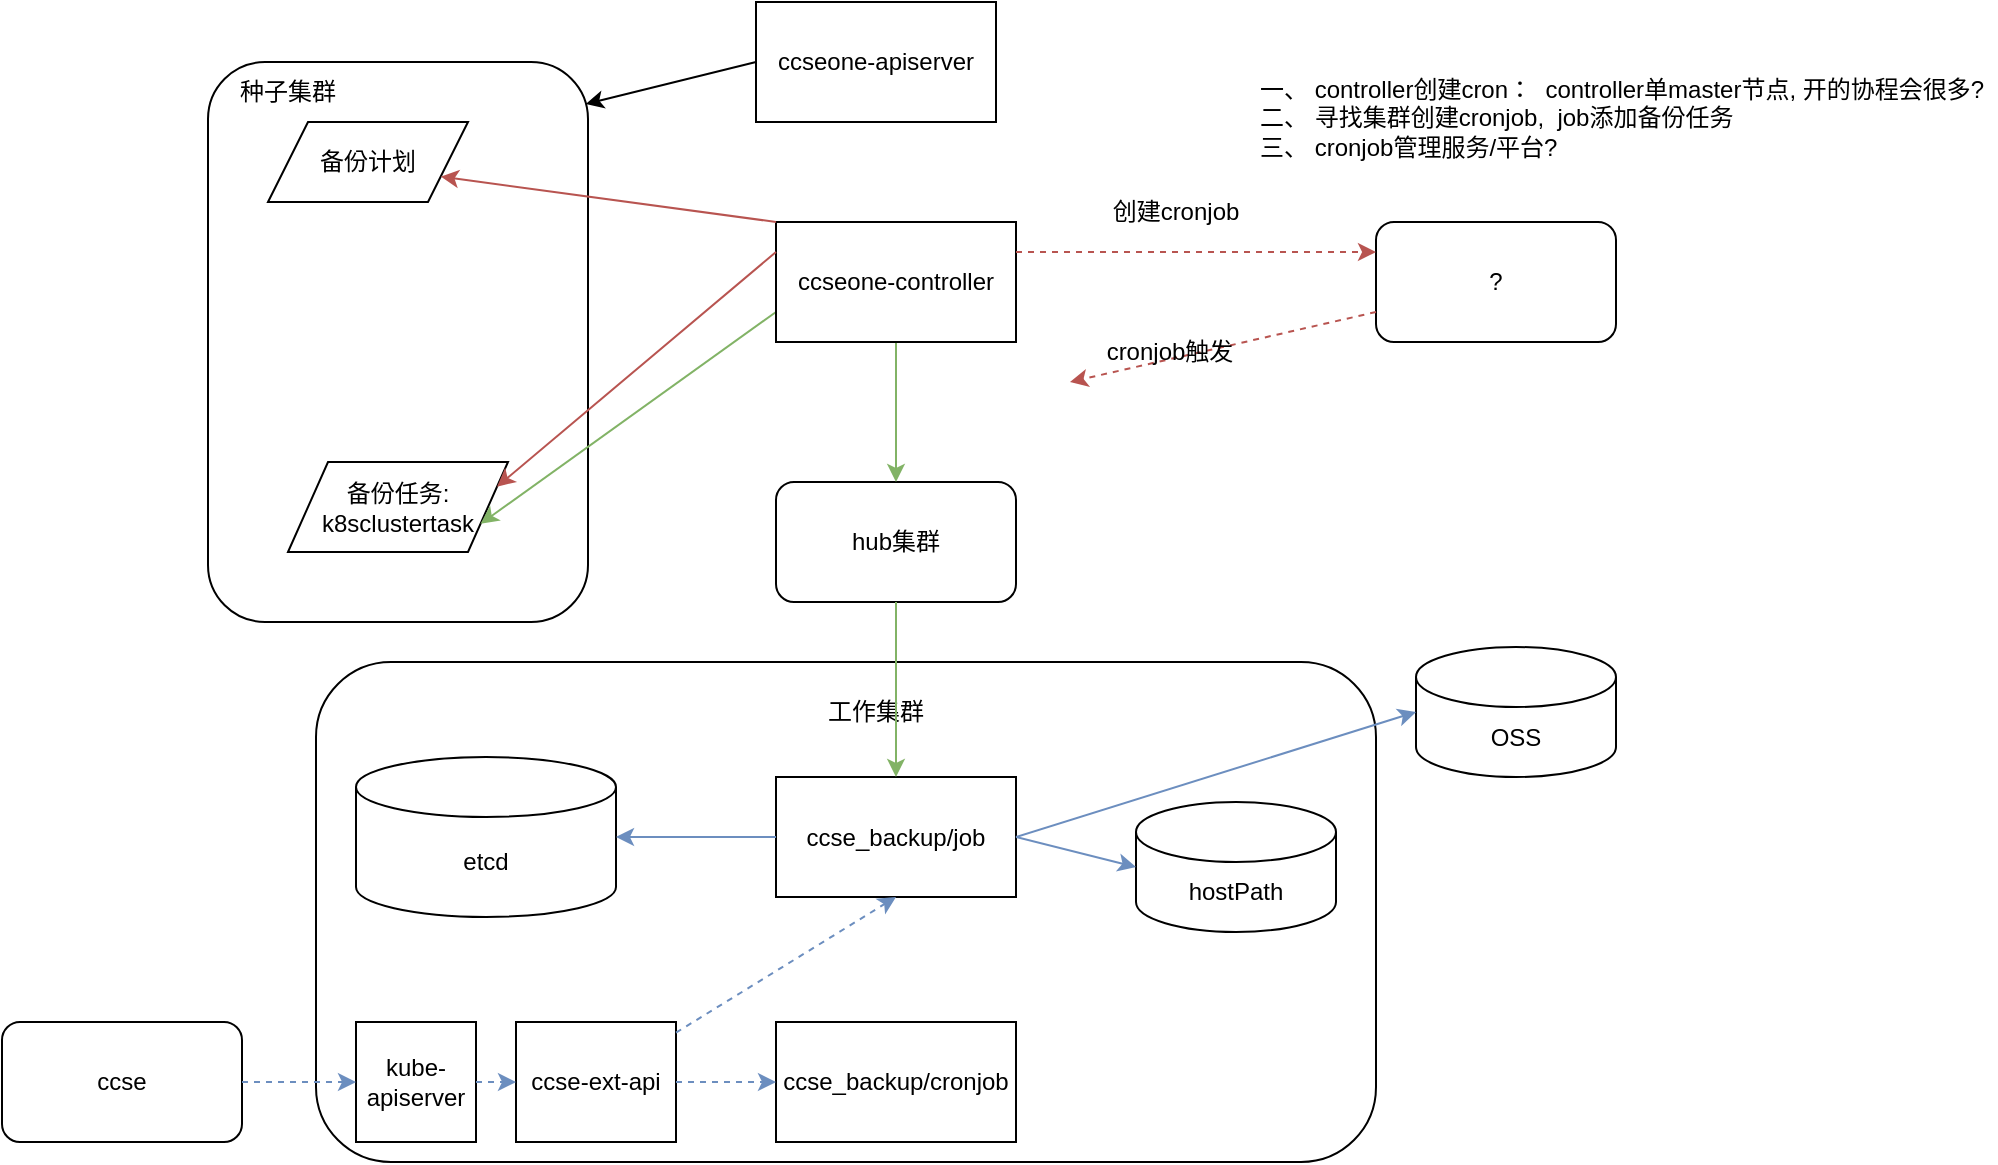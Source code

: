 <mxfile version="21.6.7" type="github" pages="2">
  <diagram name="第 1 页" id="Xc9G24RDaqmZXno-PCHf">
    <mxGraphModel dx="1799" dy="1003" grid="1" gridSize="10" guides="1" tooltips="1" connect="1" arrows="1" fold="1" page="1" pageScale="1" pageWidth="827" pageHeight="1169" math="0" shadow="0">
      <root>
        <mxCell id="0" />
        <mxCell id="1" parent="0" />
        <mxCell id="TAdzys8bT-mZB0Ie5Mji-37" value="" style="rounded=1;whiteSpace=wrap;html=1;" vertex="1" parent="1">
          <mxGeometry x="277" y="460" width="530" height="250" as="geometry" />
        </mxCell>
        <mxCell id="TAdzys8bT-mZB0Ie5Mji-15" value="" style="rounded=1;whiteSpace=wrap;html=1;" vertex="1" parent="1">
          <mxGeometry x="223" y="160" width="190" height="280" as="geometry" />
        </mxCell>
        <mxCell id="TAdzys8bT-mZB0Ie5Mji-2" value="hub集群" style="rounded=1;whiteSpace=wrap;html=1;" vertex="1" parent="1">
          <mxGeometry x="507" y="370" width="120" height="60" as="geometry" />
        </mxCell>
        <mxCell id="TAdzys8bT-mZB0Ie5Mji-6" value="ccse_backup/job" style="rounded=0;whiteSpace=wrap;html=1;" vertex="1" parent="1">
          <mxGeometry x="507" y="517.5" width="120" height="60" as="geometry" />
        </mxCell>
        <mxCell id="TAdzys8bT-mZB0Ie5Mji-7" value="OSS" style="shape=cylinder3;whiteSpace=wrap;html=1;boundedLbl=1;backgroundOutline=1;size=15;" vertex="1" parent="1">
          <mxGeometry x="827" y="452.5" width="100" height="65" as="geometry" />
        </mxCell>
        <mxCell id="TAdzys8bT-mZB0Ie5Mji-8" value="hostPath" style="shape=cylinder3;whiteSpace=wrap;html=1;boundedLbl=1;backgroundOutline=1;size=15;" vertex="1" parent="1">
          <mxGeometry x="687" y="530" width="100" height="65" as="geometry" />
        </mxCell>
        <mxCell id="TAdzys8bT-mZB0Ie5Mji-9" value="" style="endArrow=classic;html=1;rounded=0;exitX=1;exitY=0.5;exitDx=0;exitDy=0;entryX=0;entryY=0.5;entryDx=0;entryDy=0;entryPerimeter=0;fillColor=#dae8fc;strokeColor=#6c8ebf;" edge="1" parent="1" source="TAdzys8bT-mZB0Ie5Mji-6" target="TAdzys8bT-mZB0Ie5Mji-7">
          <mxGeometry width="50" height="50" relative="1" as="geometry">
            <mxPoint x="707" y="570" as="sourcePoint" />
            <mxPoint x="757" y="520" as="targetPoint" />
          </mxGeometry>
        </mxCell>
        <mxCell id="TAdzys8bT-mZB0Ie5Mji-11" value="ccseone-apiserver" style="rounded=0;whiteSpace=wrap;html=1;" vertex="1" parent="1">
          <mxGeometry x="497" y="130" width="120" height="60" as="geometry" />
        </mxCell>
        <mxCell id="TAdzys8bT-mZB0Ie5Mji-16" value="" style="endArrow=classic;html=1;rounded=0;exitX=0;exitY=0.5;exitDx=0;exitDy=0;entryX=0.994;entryY=0.075;entryDx=0;entryDy=0;entryPerimeter=0;" edge="1" parent="1" source="TAdzys8bT-mZB0Ie5Mji-11" target="TAdzys8bT-mZB0Ie5Mji-15">
          <mxGeometry width="50" height="50" relative="1" as="geometry">
            <mxPoint x="643" y="120" as="sourcePoint" />
            <mxPoint x="363" y="203" as="targetPoint" />
          </mxGeometry>
        </mxCell>
        <mxCell id="TAdzys8bT-mZB0Ie5Mji-18" value="备份计划" style="shape=parallelogram;perimeter=parallelogramPerimeter;whiteSpace=wrap;html=1;fixedSize=1;" vertex="1" parent="1">
          <mxGeometry x="253" y="190" width="100" height="40" as="geometry" />
        </mxCell>
        <mxCell id="TAdzys8bT-mZB0Ie5Mji-19" value="种子集群" style="text;html=1;strokeColor=none;fillColor=none;align=center;verticalAlign=middle;whiteSpace=wrap;rounded=0;" vertex="1" parent="1">
          <mxGeometry x="233" y="160" width="60" height="30" as="geometry" />
        </mxCell>
        <mxCell id="TAdzys8bT-mZB0Ie5Mji-24" value="备份任务:&lt;br&gt;k8sclustertask" style="shape=parallelogram;perimeter=parallelogramPerimeter;whiteSpace=wrap;html=1;fixedSize=1;" vertex="1" parent="1">
          <mxGeometry x="263" y="360" width="110" height="45" as="geometry" />
        </mxCell>
        <mxCell id="TAdzys8bT-mZB0Ie5Mji-25" value="" style="endArrow=classic;html=1;rounded=0;entryX=1;entryY=0.75;entryDx=0;entryDy=0;exitX=0;exitY=0.75;exitDx=0;exitDy=0;fillColor=#d5e8d4;strokeColor=#82b366;" edge="1" parent="1" source="TAdzys8bT-mZB0Ie5Mji-43" target="TAdzys8bT-mZB0Ie5Mji-24">
          <mxGeometry width="50" height="50" relative="1" as="geometry">
            <mxPoint x="137" y="260" as="sourcePoint" />
            <mxPoint x="277" y="210" as="targetPoint" />
          </mxGeometry>
        </mxCell>
        <mxCell id="TAdzys8bT-mZB0Ie5Mji-27" value="etcd" style="shape=cylinder3;whiteSpace=wrap;html=1;boundedLbl=1;backgroundOutline=1;size=15;" vertex="1" parent="1">
          <mxGeometry x="297" y="507.5" width="130" height="80" as="geometry" />
        </mxCell>
        <mxCell id="TAdzys8bT-mZB0Ie5Mji-28" value="kube-apiserver" style="rounded=0;whiteSpace=wrap;html=1;" vertex="1" parent="1">
          <mxGeometry x="297" y="640" width="60" height="60" as="geometry" />
        </mxCell>
        <mxCell id="TAdzys8bT-mZB0Ie5Mji-29" value="ccse-ext-api" style="rounded=0;whiteSpace=wrap;html=1;" vertex="1" parent="1">
          <mxGeometry x="377" y="640" width="80" height="60" as="geometry" />
        </mxCell>
        <mxCell id="TAdzys8bT-mZB0Ie5Mji-30" value="" style="endArrow=classic;html=1;rounded=0;entryX=0;entryY=0.5;entryDx=0;entryDy=0;dashed=1;fillColor=#dae8fc;strokeColor=#6c8ebf;" edge="1" parent="1" source="TAdzys8bT-mZB0Ie5Mji-28" target="TAdzys8bT-mZB0Ie5Mji-29">
          <mxGeometry width="50" height="50" relative="1" as="geometry">
            <mxPoint x="517" y="790" as="sourcePoint" />
            <mxPoint x="567" y="740" as="targetPoint" />
          </mxGeometry>
        </mxCell>
        <mxCell id="TAdzys8bT-mZB0Ie5Mji-31" value="" style="endArrow=classic;html=1;rounded=0;entryX=0.5;entryY=1;entryDx=0;entryDy=0;dashed=1;fillColor=#dae8fc;strokeColor=#6c8ebf;" edge="1" parent="1" source="TAdzys8bT-mZB0Ie5Mji-29" target="TAdzys8bT-mZB0Ie5Mji-6">
          <mxGeometry width="50" height="50" relative="1" as="geometry">
            <mxPoint x="697" y="710" as="sourcePoint" />
            <mxPoint x="747" y="660" as="targetPoint" />
          </mxGeometry>
        </mxCell>
        <mxCell id="TAdzys8bT-mZB0Ie5Mji-33" value="ccse" style="rounded=1;whiteSpace=wrap;html=1;" vertex="1" parent="1">
          <mxGeometry x="120" y="640" width="120" height="60" as="geometry" />
        </mxCell>
        <mxCell id="TAdzys8bT-mZB0Ie5Mji-34" value="" style="endArrow=classic;html=1;rounded=0;exitX=1;exitY=0.5;exitDx=0;exitDy=0;entryX=0;entryY=0.5;entryDx=0;entryDy=0;dashed=1;fillColor=#dae8fc;strokeColor=#6c8ebf;" edge="1" parent="1" source="TAdzys8bT-mZB0Ie5Mji-33" target="TAdzys8bT-mZB0Ie5Mji-28">
          <mxGeometry width="50" height="50" relative="1" as="geometry">
            <mxPoint x="317" y="790" as="sourcePoint" />
            <mxPoint x="367" y="740" as="targetPoint" />
          </mxGeometry>
        </mxCell>
        <mxCell id="TAdzys8bT-mZB0Ie5Mji-35" value="" style="endArrow=classic;html=1;rounded=0;exitX=1;exitY=0.5;exitDx=0;exitDy=0;entryX=0;entryY=0.5;entryDx=0;entryDy=0;entryPerimeter=0;fillColor=#dae8fc;strokeColor=#6c8ebf;" edge="1" parent="1" source="TAdzys8bT-mZB0Ie5Mji-6" target="TAdzys8bT-mZB0Ie5Mji-8">
          <mxGeometry width="50" height="50" relative="1" as="geometry">
            <mxPoint x="747" y="680" as="sourcePoint" />
            <mxPoint x="797" y="630" as="targetPoint" />
          </mxGeometry>
        </mxCell>
        <mxCell id="TAdzys8bT-mZB0Ie5Mji-36" value="" style="endArrow=classic;html=1;rounded=0;exitX=0;exitY=0.5;exitDx=0;exitDy=0;fillColor=#dae8fc;strokeColor=#6c8ebf;" edge="1" parent="1" source="TAdzys8bT-mZB0Ie5Mji-6" target="TAdzys8bT-mZB0Ie5Mji-27">
          <mxGeometry width="50" height="50" relative="1" as="geometry">
            <mxPoint x="597" y="800" as="sourcePoint" />
            <mxPoint x="647" y="750" as="targetPoint" />
          </mxGeometry>
        </mxCell>
        <mxCell id="TAdzys8bT-mZB0Ie5Mji-38" value="工作集群" style="text;html=1;strokeColor=none;fillColor=none;align=center;verticalAlign=middle;whiteSpace=wrap;rounded=0;" vertex="1" parent="1">
          <mxGeometry x="527" y="470" width="60" height="30" as="geometry" />
        </mxCell>
        <mxCell id="TAdzys8bT-mZB0Ie5Mji-41" value="" style="endArrow=classic;html=1;rounded=0;fillColor=#d5e8d4;strokeColor=#82b366;" edge="1" parent="1" source="TAdzys8bT-mZB0Ie5Mji-2" target="TAdzys8bT-mZB0Ie5Mji-6">
          <mxGeometry width="50" height="50" relative="1" as="geometry">
            <mxPoint x="497" y="410" as="sourcePoint" />
            <mxPoint x="547" y="360" as="targetPoint" />
          </mxGeometry>
        </mxCell>
        <mxCell id="TAdzys8bT-mZB0Ie5Mji-42" value="" style="endArrow=classic;html=1;rounded=0;exitX=0.5;exitY=1;exitDx=0;exitDy=0;entryX=0.5;entryY=0;entryDx=0;entryDy=0;fillColor=#d5e8d4;strokeColor=#82b366;" edge="1" parent="1" source="TAdzys8bT-mZB0Ie5Mji-43" target="TAdzys8bT-mZB0Ie5Mji-2">
          <mxGeometry width="50" height="50" relative="1" as="geometry">
            <mxPoint x="377" y="360" as="sourcePoint" />
            <mxPoint x="427" y="310" as="targetPoint" />
          </mxGeometry>
        </mxCell>
        <mxCell id="TAdzys8bT-mZB0Ie5Mji-43" value="ccseone-controller" style="rounded=0;whiteSpace=wrap;html=1;" vertex="1" parent="1">
          <mxGeometry x="507" y="240" width="120" height="60" as="geometry" />
        </mxCell>
        <mxCell id="TAdzys8bT-mZB0Ie5Mji-44" value="" style="endArrow=classic;html=1;rounded=0;entryX=1;entryY=0.75;entryDx=0;entryDy=0;exitX=0;exitY=0;exitDx=0;exitDy=0;fillColor=#f8cecc;strokeColor=#b85450;" edge="1" parent="1" source="TAdzys8bT-mZB0Ie5Mji-43" target="TAdzys8bT-mZB0Ie5Mji-18">
          <mxGeometry width="50" height="50" relative="1" as="geometry">
            <mxPoint x="367" y="290" as="sourcePoint" />
            <mxPoint x="417" y="240" as="targetPoint" />
          </mxGeometry>
        </mxCell>
        <mxCell id="TAdzys8bT-mZB0Ie5Mji-45" value="" style="endArrow=classic;html=1;rounded=0;entryX=1;entryY=0.25;entryDx=0;entryDy=0;exitX=0;exitY=0.25;exitDx=0;exitDy=0;fillColor=#f8cecc;strokeColor=#b85450;" edge="1" parent="1" source="TAdzys8bT-mZB0Ie5Mji-43" target="TAdzys8bT-mZB0Ie5Mji-24">
          <mxGeometry width="50" height="50" relative="1" as="geometry">
            <mxPoint x="507" y="200" as="sourcePoint" />
            <mxPoint x="557" y="150" as="targetPoint" />
          </mxGeometry>
        </mxCell>
        <mxCell id="TAdzys8bT-mZB0Ie5Mji-46" value="?" style="rounded=1;whiteSpace=wrap;html=1;" vertex="1" parent="1">
          <mxGeometry x="807" y="240" width="120" height="60" as="geometry" />
        </mxCell>
        <mxCell id="TAdzys8bT-mZB0Ie5Mji-47" value="" style="endArrow=classic;html=1;rounded=0;exitX=1;exitY=0.25;exitDx=0;exitDy=0;entryX=0;entryY=0.25;entryDx=0;entryDy=0;dashed=1;fillColor=#f8cecc;strokeColor=#b85450;" edge="1" parent="1" source="TAdzys8bT-mZB0Ie5Mji-43" target="TAdzys8bT-mZB0Ie5Mji-46">
          <mxGeometry width="50" height="50" relative="1" as="geometry">
            <mxPoint x="917" y="390" as="sourcePoint" />
            <mxPoint x="967" y="340" as="targetPoint" />
          </mxGeometry>
        </mxCell>
        <mxCell id="TAdzys8bT-mZB0Ie5Mji-48" value="" style="endArrow=classic;html=1;rounded=0;entryX=0;entryY=1;entryDx=0;entryDy=0;exitX=0;exitY=0.75;exitDx=0;exitDy=0;dashed=1;fillColor=#f8cecc;strokeColor=#b85450;" edge="1" parent="1" source="TAdzys8bT-mZB0Ie5Mji-46" target="TAdzys8bT-mZB0Ie5Mji-50">
          <mxGeometry width="50" height="50" relative="1" as="geometry">
            <mxPoint x="897" y="420" as="sourcePoint" />
            <mxPoint x="947" y="370" as="targetPoint" />
          </mxGeometry>
        </mxCell>
        <mxCell id="TAdzys8bT-mZB0Ie5Mji-49" value="创建cronjob" style="text;html=1;strokeColor=none;fillColor=none;align=center;verticalAlign=middle;whiteSpace=wrap;rounded=0;" vertex="1" parent="1">
          <mxGeometry x="657" y="220" width="100" height="30" as="geometry" />
        </mxCell>
        <mxCell id="TAdzys8bT-mZB0Ie5Mji-50" value="cronjob触发" style="text;html=1;strokeColor=none;fillColor=none;align=center;verticalAlign=middle;whiteSpace=wrap;rounded=0;" vertex="1" parent="1">
          <mxGeometry x="654" y="290" width="100" height="30" as="geometry" />
        </mxCell>
        <mxCell id="TAdzys8bT-mZB0Ie5Mji-51" value="一、 controller创建cron：&amp;nbsp; controller单master节点,&amp;nbsp;开的协程会很多?&lt;br&gt;二、&amp;nbsp;寻找集群创建cronjob,&amp;nbsp; job添加备份任务&amp;nbsp;&amp;nbsp;&lt;br&gt;三、 cronjob管理服务/平台?" style="text;html=1;align=left;verticalAlign=top;whiteSpace=wrap;rounded=0;" vertex="1" parent="1">
          <mxGeometry x="747" y="160" width="370" height="60" as="geometry" />
        </mxCell>
        <mxCell id="TAdzys8bT-mZB0Ie5Mji-53" value="ccse_backup/cronjob" style="rounded=0;whiteSpace=wrap;html=1;" vertex="1" parent="1">
          <mxGeometry x="507" y="640" width="120" height="60" as="geometry" />
        </mxCell>
        <mxCell id="TAdzys8bT-mZB0Ie5Mji-54" value="" style="endArrow=classic;html=1;rounded=0;exitX=1;exitY=0.5;exitDx=0;exitDy=0;entryX=0;entryY=0.5;entryDx=0;entryDy=0;dashed=1;fillColor=#dae8fc;strokeColor=#6c8ebf;" edge="1" parent="1" source="TAdzys8bT-mZB0Ie5Mji-29" target="TAdzys8bT-mZB0Ie5Mji-53">
          <mxGeometry width="50" height="50" relative="1" as="geometry">
            <mxPoint x="217" y="680" as="sourcePoint" />
            <mxPoint x="307" y="680" as="targetPoint" />
          </mxGeometry>
        </mxCell>
      </root>
    </mxGraphModel>
  </diagram>
  <diagram name="第 1 页 的副本" id="dZijaMK6ApFvlrBsASXL">
    <mxGraphModel dx="1259" dy="702" grid="1" gridSize="10" guides="1" tooltips="1" connect="1" arrows="1" fold="1" page="1" pageScale="1" pageWidth="827" pageHeight="1169" math="0" shadow="0">
      <root>
        <mxCell id="MokmEjKXZrttjGDyU7k--0" />
        <mxCell id="MokmEjKXZrttjGDyU7k--1" parent="MokmEjKXZrttjGDyU7k--0" />
        <mxCell id="MokmEjKXZrttjGDyU7k--2" value="" style="rounded=1;whiteSpace=wrap;html=1;" vertex="1" parent="MokmEjKXZrttjGDyU7k--1">
          <mxGeometry x="450" y="470" width="530" height="250" as="geometry" />
        </mxCell>
        <mxCell id="MokmEjKXZrttjGDyU7k--3" value="" style="rounded=1;whiteSpace=wrap;html=1;" vertex="1" parent="MokmEjKXZrttjGDyU7k--1">
          <mxGeometry x="396" y="170" width="190" height="280" as="geometry" />
        </mxCell>
        <mxCell id="MokmEjKXZrttjGDyU7k--4" value="hub集群" style="rounded=1;whiteSpace=wrap;html=1;" vertex="1" parent="MokmEjKXZrttjGDyU7k--1">
          <mxGeometry x="680" y="380" width="120" height="60" as="geometry" />
        </mxCell>
        <mxCell id="MokmEjKXZrttjGDyU7k--5" value="ccse_backup/cronjob" style="rounded=0;whiteSpace=wrap;html=1;" vertex="1" parent="MokmEjKXZrttjGDyU7k--1">
          <mxGeometry x="680" y="527.5" width="120" height="60" as="geometry" />
        </mxCell>
        <mxCell id="MokmEjKXZrttjGDyU7k--6" value="OSS" style="shape=cylinder3;whiteSpace=wrap;html=1;boundedLbl=1;backgroundOutline=1;size=15;" vertex="1" parent="MokmEjKXZrttjGDyU7k--1">
          <mxGeometry x="1000" y="462.5" width="100" height="65" as="geometry" />
        </mxCell>
        <mxCell id="MokmEjKXZrttjGDyU7k--7" value="hostPath" style="shape=cylinder3;whiteSpace=wrap;html=1;boundedLbl=1;backgroundOutline=1;size=15;" vertex="1" parent="MokmEjKXZrttjGDyU7k--1">
          <mxGeometry x="860" y="540" width="100" height="65" as="geometry" />
        </mxCell>
        <mxCell id="MokmEjKXZrttjGDyU7k--8" value="" style="endArrow=classic;html=1;rounded=0;exitX=1;exitY=0.5;exitDx=0;exitDy=0;entryX=0;entryY=0.5;entryDx=0;entryDy=0;entryPerimeter=0;fillColor=#dae8fc;strokeColor=#6c8ebf;" edge="1" parent="MokmEjKXZrttjGDyU7k--1" source="MokmEjKXZrttjGDyU7k--5" target="MokmEjKXZrttjGDyU7k--6">
          <mxGeometry width="50" height="50" relative="1" as="geometry">
            <mxPoint x="880" y="580" as="sourcePoint" />
            <mxPoint x="930" y="530" as="targetPoint" />
          </mxGeometry>
        </mxCell>
        <mxCell id="MokmEjKXZrttjGDyU7k--9" value="ccseone-apiserver" style="rounded=0;whiteSpace=wrap;html=1;" vertex="1" parent="MokmEjKXZrttjGDyU7k--1">
          <mxGeometry x="670" y="140" width="120" height="60" as="geometry" />
        </mxCell>
        <mxCell id="MokmEjKXZrttjGDyU7k--10" value="" style="endArrow=classic;html=1;rounded=0;exitX=0;exitY=0.5;exitDx=0;exitDy=0;entryX=0.994;entryY=0.075;entryDx=0;entryDy=0;entryPerimeter=0;" edge="1" parent="MokmEjKXZrttjGDyU7k--1" source="MokmEjKXZrttjGDyU7k--9" target="MokmEjKXZrttjGDyU7k--3">
          <mxGeometry width="50" height="50" relative="1" as="geometry">
            <mxPoint x="816" y="130" as="sourcePoint" />
            <mxPoint x="536" y="213" as="targetPoint" />
          </mxGeometry>
        </mxCell>
        <mxCell id="MokmEjKXZrttjGDyU7k--11" value="备份计划" style="shape=parallelogram;perimeter=parallelogramPerimeter;whiteSpace=wrap;html=1;fixedSize=1;" vertex="1" parent="MokmEjKXZrttjGDyU7k--1">
          <mxGeometry x="426" y="200" width="100" height="40" as="geometry" />
        </mxCell>
        <mxCell id="MokmEjKXZrttjGDyU7k--12" value="种子集群" style="text;html=1;strokeColor=none;fillColor=none;align=center;verticalAlign=middle;whiteSpace=wrap;rounded=0;" vertex="1" parent="MokmEjKXZrttjGDyU7k--1">
          <mxGeometry x="406" y="170" width="60" height="30" as="geometry" />
        </mxCell>
        <mxCell id="MokmEjKXZrttjGDyU7k--15" value="etcd" style="shape=cylinder3;whiteSpace=wrap;html=1;boundedLbl=1;backgroundOutline=1;size=15;" vertex="1" parent="MokmEjKXZrttjGDyU7k--1">
          <mxGeometry x="470" y="517.5" width="130" height="80" as="geometry" />
        </mxCell>
        <mxCell id="MokmEjKXZrttjGDyU7k--16" value="kube-apiserver" style="rounded=0;whiteSpace=wrap;html=1;" vertex="1" parent="MokmEjKXZrttjGDyU7k--1">
          <mxGeometry x="470" y="650" width="60" height="60" as="geometry" />
        </mxCell>
        <mxCell id="MokmEjKXZrttjGDyU7k--17" value="ccse-ext-api" style="rounded=0;whiteSpace=wrap;html=1;" vertex="1" parent="MokmEjKXZrttjGDyU7k--1">
          <mxGeometry x="550" y="650" width="80" height="60" as="geometry" />
        </mxCell>
        <mxCell id="MokmEjKXZrttjGDyU7k--18" value="" style="endArrow=classic;html=1;rounded=0;entryX=0;entryY=0.5;entryDx=0;entryDy=0;dashed=1;fillColor=#dae8fc;strokeColor=#6c8ebf;" edge="1" parent="MokmEjKXZrttjGDyU7k--1" source="MokmEjKXZrttjGDyU7k--16" target="MokmEjKXZrttjGDyU7k--17">
          <mxGeometry width="50" height="50" relative="1" as="geometry">
            <mxPoint x="690" y="800" as="sourcePoint" />
            <mxPoint x="740" y="750" as="targetPoint" />
          </mxGeometry>
        </mxCell>
        <mxCell id="MokmEjKXZrttjGDyU7k--19" value="" style="endArrow=classic;html=1;rounded=0;entryX=0.5;entryY=1;entryDx=0;entryDy=0;dashed=1;fillColor=#dae8fc;strokeColor=#6c8ebf;" edge="1" parent="MokmEjKXZrttjGDyU7k--1" source="MokmEjKXZrttjGDyU7k--17" target="MokmEjKXZrttjGDyU7k--5">
          <mxGeometry width="50" height="50" relative="1" as="geometry">
            <mxPoint x="870" y="720" as="sourcePoint" />
            <mxPoint x="920" y="670" as="targetPoint" />
          </mxGeometry>
        </mxCell>
        <mxCell id="MokmEjKXZrttjGDyU7k--20" value="ccse" style="rounded=1;whiteSpace=wrap;html=1;" vertex="1" parent="MokmEjKXZrttjGDyU7k--1">
          <mxGeometry x="260" y="650" width="120" height="60" as="geometry" />
        </mxCell>
        <mxCell id="MokmEjKXZrttjGDyU7k--21" value="" style="endArrow=classic;html=1;rounded=0;exitX=1;exitY=0.5;exitDx=0;exitDy=0;entryX=0;entryY=0.5;entryDx=0;entryDy=0;dashed=1;fillColor=#dae8fc;strokeColor=#6c8ebf;" edge="1" parent="MokmEjKXZrttjGDyU7k--1" source="MokmEjKXZrttjGDyU7k--20" target="MokmEjKXZrttjGDyU7k--16">
          <mxGeometry width="50" height="50" relative="1" as="geometry">
            <mxPoint x="490" y="800" as="sourcePoint" />
            <mxPoint x="540" y="750" as="targetPoint" />
          </mxGeometry>
        </mxCell>
        <mxCell id="MokmEjKXZrttjGDyU7k--22" value="" style="endArrow=classic;html=1;rounded=0;exitX=1;exitY=0.5;exitDx=0;exitDy=0;entryX=0;entryY=0.5;entryDx=0;entryDy=0;entryPerimeter=0;fillColor=#dae8fc;strokeColor=#6c8ebf;" edge="1" parent="MokmEjKXZrttjGDyU7k--1" source="MokmEjKXZrttjGDyU7k--5" target="MokmEjKXZrttjGDyU7k--7">
          <mxGeometry width="50" height="50" relative="1" as="geometry">
            <mxPoint x="920" y="690" as="sourcePoint" />
            <mxPoint x="970" y="640" as="targetPoint" />
          </mxGeometry>
        </mxCell>
        <mxCell id="MokmEjKXZrttjGDyU7k--23" value="" style="endArrow=classic;html=1;rounded=0;exitX=0;exitY=0.5;exitDx=0;exitDy=0;fillColor=#dae8fc;strokeColor=#6c8ebf;" edge="1" parent="MokmEjKXZrttjGDyU7k--1" source="MokmEjKXZrttjGDyU7k--5" target="MokmEjKXZrttjGDyU7k--15">
          <mxGeometry width="50" height="50" relative="1" as="geometry">
            <mxPoint x="770" y="810" as="sourcePoint" />
            <mxPoint x="820" y="760" as="targetPoint" />
          </mxGeometry>
        </mxCell>
        <mxCell id="MokmEjKXZrttjGDyU7k--24" value="工作集群" style="text;html=1;strokeColor=none;fillColor=none;align=center;verticalAlign=middle;whiteSpace=wrap;rounded=0;" vertex="1" parent="MokmEjKXZrttjGDyU7k--1">
          <mxGeometry x="700" y="480" width="60" height="30" as="geometry" />
        </mxCell>
        <mxCell id="MokmEjKXZrttjGDyU7k--25" value="" style="endArrow=classic;html=1;rounded=0;" edge="1" parent="MokmEjKXZrttjGDyU7k--1" source="MokmEjKXZrttjGDyU7k--4" target="MokmEjKXZrttjGDyU7k--5">
          <mxGeometry width="50" height="50" relative="1" as="geometry">
            <mxPoint x="670" y="420" as="sourcePoint" />
            <mxPoint x="720" y="370" as="targetPoint" />
          </mxGeometry>
        </mxCell>
        <mxCell id="MokmEjKXZrttjGDyU7k--26" value="" style="endArrow=classic;html=1;rounded=0;exitX=0.5;exitY=1;exitDx=0;exitDy=0;entryX=0.5;entryY=0;entryDx=0;entryDy=0;" edge="1" parent="MokmEjKXZrttjGDyU7k--1" source="MokmEjKXZrttjGDyU7k--27" target="MokmEjKXZrttjGDyU7k--4">
          <mxGeometry width="50" height="50" relative="1" as="geometry">
            <mxPoint x="550" y="370" as="sourcePoint" />
            <mxPoint x="600" y="320" as="targetPoint" />
          </mxGeometry>
        </mxCell>
        <mxCell id="MokmEjKXZrttjGDyU7k--27" value="ccseone-controller" style="rounded=0;whiteSpace=wrap;html=1;" vertex="1" parent="MokmEjKXZrttjGDyU7k--1">
          <mxGeometry x="680" y="250" width="120" height="60" as="geometry" />
        </mxCell>
        <mxCell id="MokmEjKXZrttjGDyU7k--28" value="" style="endArrow=classic;html=1;rounded=0;entryX=1;entryY=0.75;entryDx=0;entryDy=0;exitX=0;exitY=0;exitDx=0;exitDy=0;" edge="1" parent="MokmEjKXZrttjGDyU7k--1" source="MokmEjKXZrttjGDyU7k--27" target="MokmEjKXZrttjGDyU7k--11">
          <mxGeometry width="50" height="50" relative="1" as="geometry">
            <mxPoint x="540" y="300" as="sourcePoint" />
            <mxPoint x="590" y="250" as="targetPoint" />
          </mxGeometry>
        </mxCell>
        <mxCell id="-pwqoc_ponCHKeUybTC4-0" value="" style="endArrow=classic;html=1;rounded=0;exitX=1;exitY=0;exitDx=0;exitDy=0;entryX=1;entryY=0.5;entryDx=0;entryDy=0;fillColor=#f8cecc;strokeColor=#b85450;" edge="1" parent="MokmEjKXZrttjGDyU7k--1" source="MokmEjKXZrttjGDyU7k--5" target="MokmEjKXZrttjGDyU7k--9">
          <mxGeometry width="50" height="50" relative="1" as="geometry">
            <mxPoint x="910" y="430" as="sourcePoint" />
            <mxPoint x="960" y="380" as="targetPoint" />
            <Array as="points">
              <mxPoint x="930" y="330" />
            </Array>
          </mxGeometry>
        </mxCell>
      </root>
    </mxGraphModel>
  </diagram>
</mxfile>
